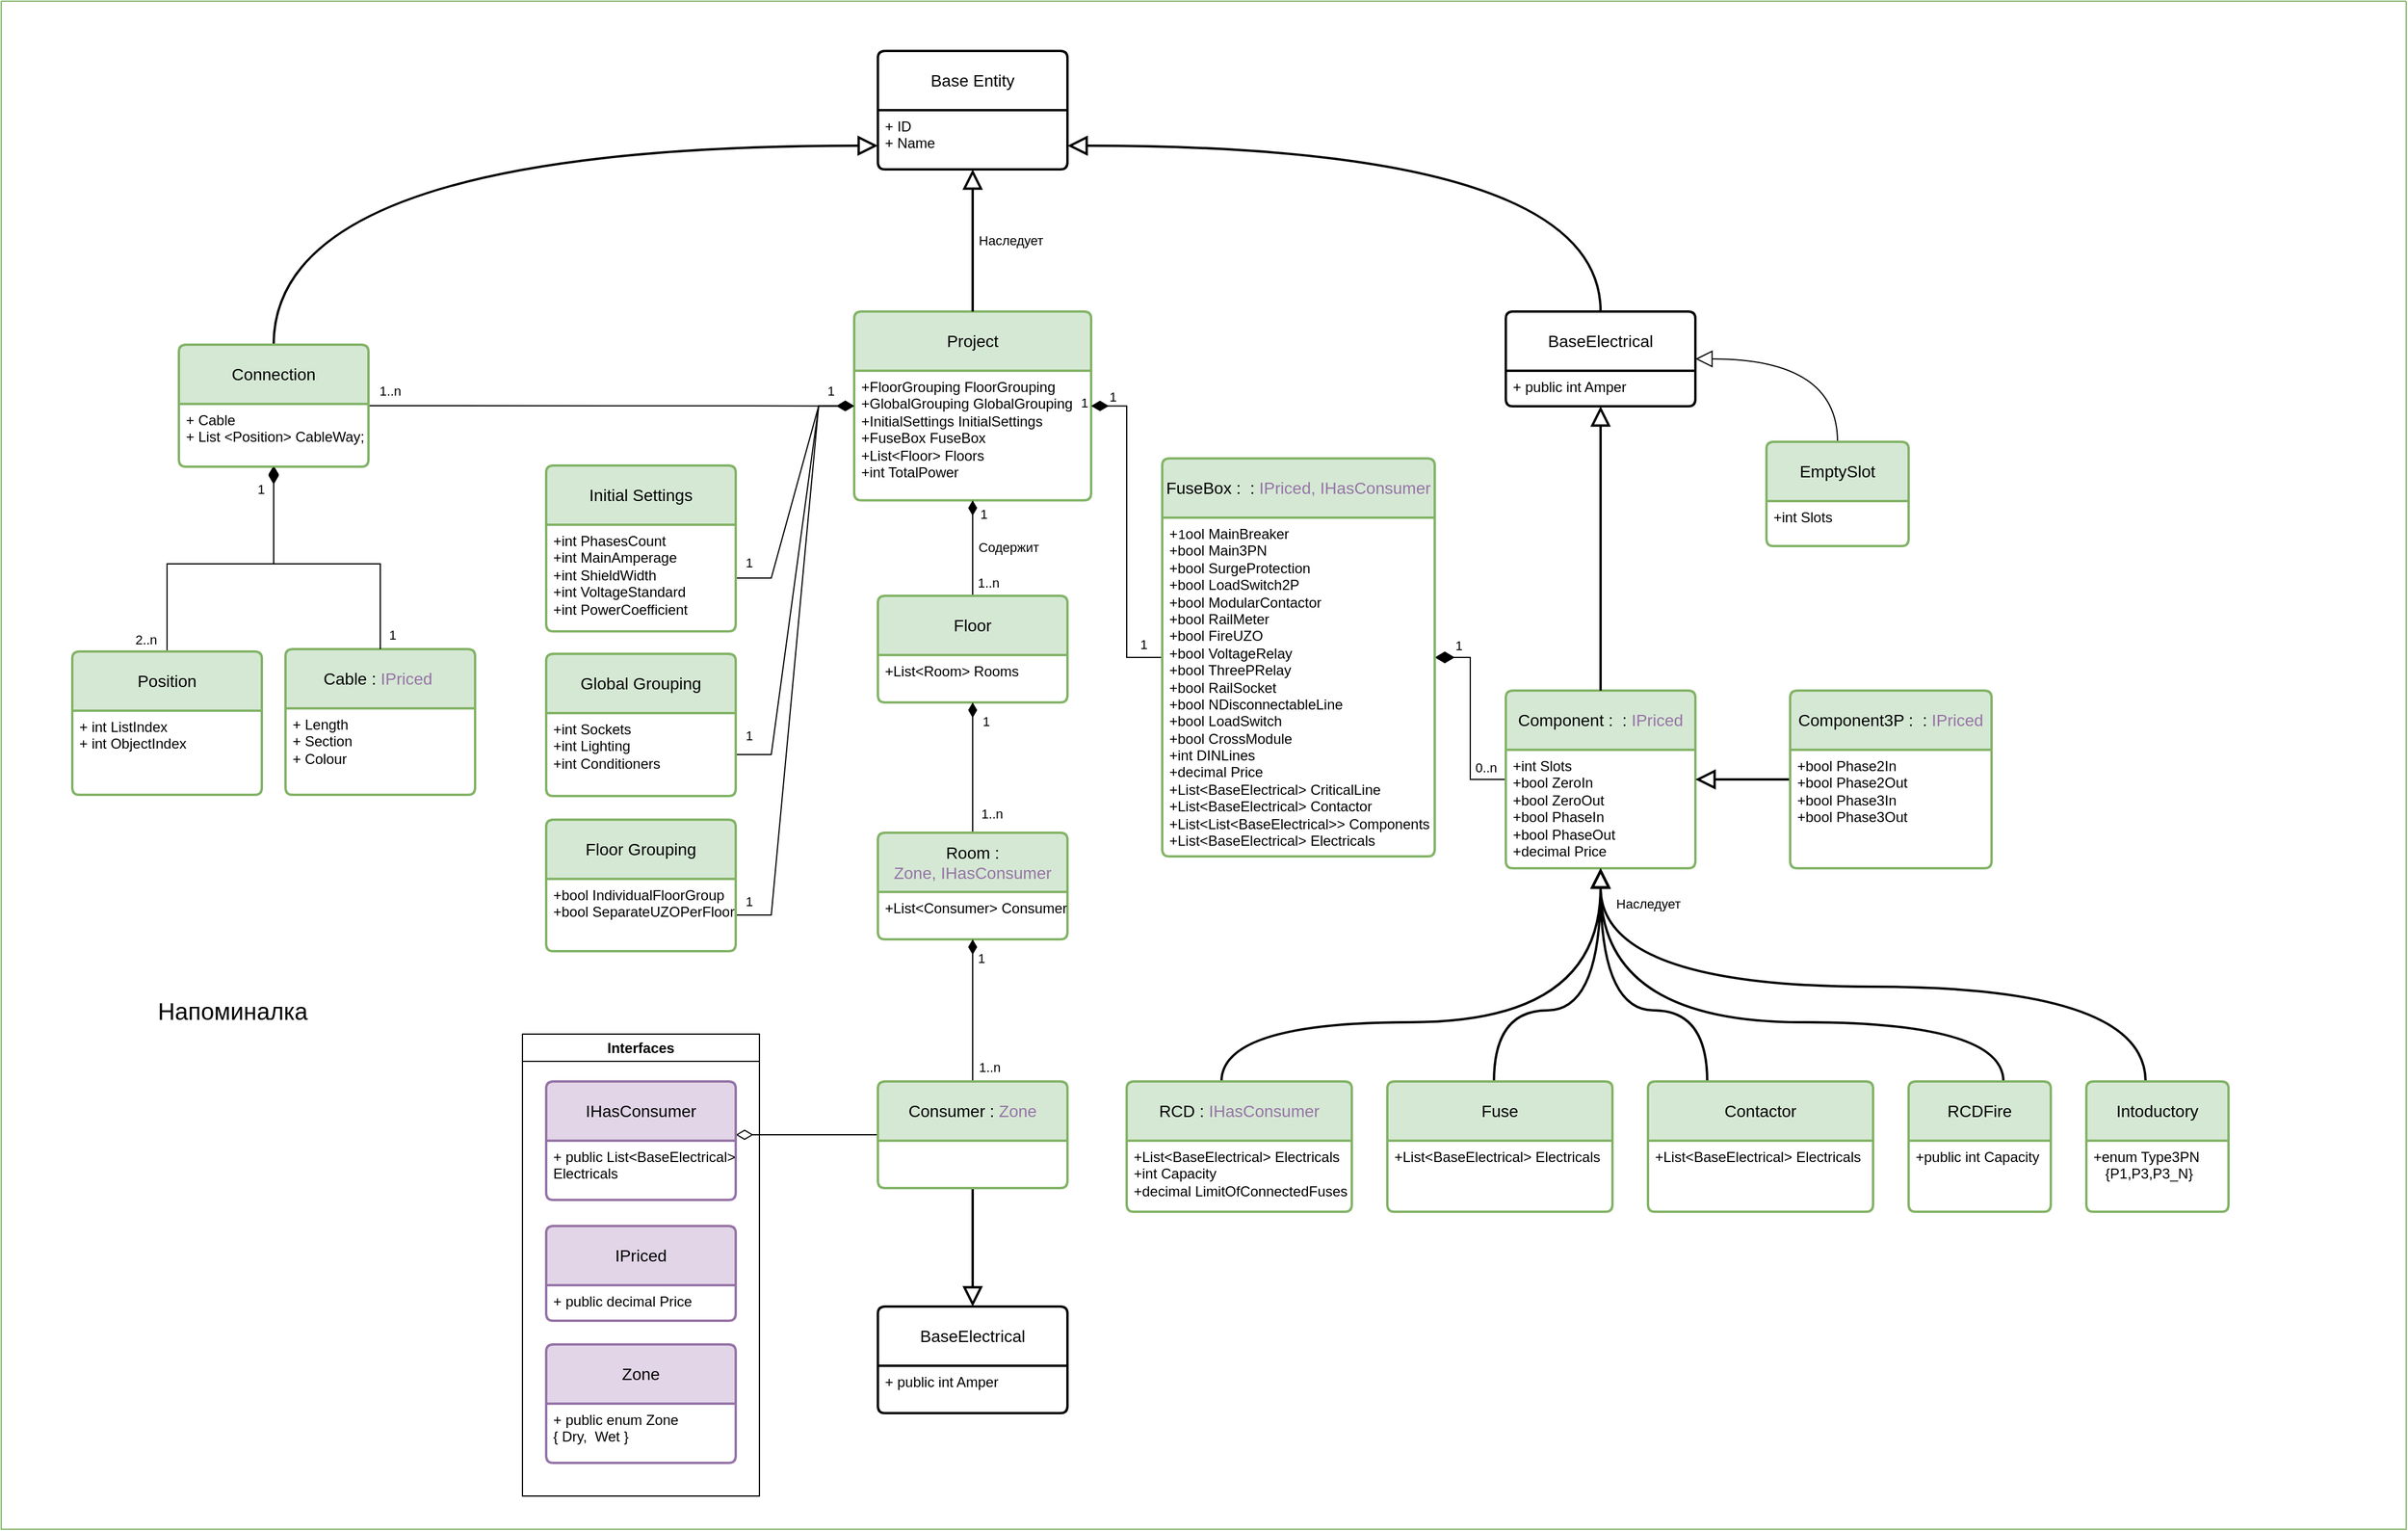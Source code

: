 <mxfile version="22.1.21" type="device">
  <diagram name="Page-1" id="FKHlyDpzjuHAsDGd_DU5">
    <mxGraphModel dx="1562" dy="909" grid="1" gridSize="10" guides="1" tooltips="1" connect="1" arrows="1" fold="1" page="1" pageScale="1" pageWidth="2339" pageHeight="3300" math="0" shadow="0">
      <root>
        <mxCell id="0" />
        <mxCell id="1" parent="0" />
        <mxCell id="Nv3fs4bzQhII8DKi3ebk-18" value="Project" style="swimlane;childLayout=stackLayout;horizontal=1;startSize=50;horizontalStack=0;rounded=1;fontSize=14;fontStyle=0;strokeWidth=2;resizeParent=0;resizeLast=1;shadow=0;dashed=0;align=center;arcSize=4;whiteSpace=wrap;html=1;fillColor=#d5e8d4;strokeColor=#82b366;" parent="1" vertex="1">
          <mxGeometry x="910" y="410" width="200" height="159.38" as="geometry" />
        </mxCell>
        <mxCell id="Nv3fs4bzQhII8DKi3ebk-19" value="+FloorGrouping FloorGrouping&lt;br&gt;+GlobalGrouping GlobalGrouping&lt;br&gt;+InitialSettings InitialSettings&lt;br&gt;+FuseBox FuseBox&lt;br&gt;+List&amp;lt;Floor&amp;gt; Floors&lt;br&gt;+int TotalPower" style="align=left;strokeColor=none;fillColor=none;spacingLeft=4;fontSize=12;verticalAlign=top;resizable=0;rotatable=0;part=1;html=1;" parent="Nv3fs4bzQhII8DKi3ebk-18" vertex="1">
          <mxGeometry y="50" width="200" height="109.38" as="geometry" />
        </mxCell>
        <mxCell id="OVRV0IOkjEJxTj61ujSo-11" style="edgeStyle=orthogonalEdgeStyle;rounded=0;orthogonalLoop=1;jettySize=auto;html=1;endArrow=diamondThin;endFill=1;endSize=10;" parent="1" source="Nv3fs4bzQhII8DKi3ebk-20" target="Nv3fs4bzQhII8DKi3ebk-18" edge="1">
          <mxGeometry relative="1" as="geometry" />
        </mxCell>
        <mxCell id="OVRV0IOkjEJxTj61ujSo-31" value="Содержит" style="edgeLabel;html=1;align=center;verticalAlign=middle;resizable=0;points=[];" parent="OVRV0IOkjEJxTj61ujSo-11" vertex="1" connectable="0">
          <mxGeometry x="0.033" y="-3" relative="1" as="geometry">
            <mxPoint x="27" as="offset" />
          </mxGeometry>
        </mxCell>
        <mxCell id="Nv3fs4bzQhII8DKi3ebk-20" value="Floor" style="swimlane;childLayout=stackLayout;horizontal=1;startSize=50;horizontalStack=0;rounded=1;fontSize=14;fontStyle=0;strokeWidth=2;resizeParent=0;resizeLast=1;shadow=0;dashed=0;align=center;arcSize=4;whiteSpace=wrap;html=1;fillColor=#d5e8d4;strokeColor=#82b366;" parent="1" vertex="1">
          <mxGeometry x="930" y="650" width="160" height="90" as="geometry" />
        </mxCell>
        <mxCell id="Nv3fs4bzQhII8DKi3ebk-21" value="+List&amp;lt;Room&amp;gt; Rooms" style="align=left;strokeColor=none;fillColor=none;spacingLeft=4;fontSize=12;verticalAlign=top;resizable=0;rotatable=0;part=1;html=1;" parent="Nv3fs4bzQhII8DKi3ebk-20" vertex="1">
          <mxGeometry y="50" width="160" height="40" as="geometry" />
        </mxCell>
        <mxCell id="OVRV0IOkjEJxTj61ujSo-10" style="edgeStyle=orthogonalEdgeStyle;rounded=0;orthogonalLoop=1;jettySize=auto;html=1;endArrow=diamondThin;endFill=1;endSize=10;" parent="1" source="Nv3fs4bzQhII8DKi3ebk-22" target="Nv3fs4bzQhII8DKi3ebk-20" edge="1">
          <mxGeometry relative="1" as="geometry" />
        </mxCell>
        <mxCell id="OVRV0IOkjEJxTj61ujSo-36" value="1" style="edgeLabel;html=1;align=center;verticalAlign=middle;resizable=0;points=[];" parent="OVRV0IOkjEJxTj61ujSo-10" vertex="1" connectable="0">
          <mxGeometry x="0.069" y="1" relative="1" as="geometry">
            <mxPoint x="-489" y="-108" as="offset" />
          </mxGeometry>
        </mxCell>
        <mxCell id="OVRV0IOkjEJxTj61ujSo-37" value="1..n" style="edgeLabel;html=1;align=center;verticalAlign=middle;resizable=0;points=[];" parent="OVRV0IOkjEJxTj61ujSo-10" vertex="1" connectable="0">
          <mxGeometry x="0.025" y="-1" relative="1" as="geometry">
            <mxPoint x="15" y="40" as="offset" />
          </mxGeometry>
        </mxCell>
        <mxCell id="Nv3fs4bzQhII8DKi3ebk-22" value="Room : &lt;font color=&quot;#9673a6&quot;&gt;Zone,&amp;nbsp;IHasConsumer&lt;/font&gt;" style="swimlane;childLayout=stackLayout;horizontal=1;startSize=50;horizontalStack=0;rounded=1;fontSize=14;fontStyle=0;strokeWidth=2;resizeParent=0;resizeLast=1;shadow=0;dashed=0;align=center;arcSize=4;whiteSpace=wrap;html=1;fillColor=#d5e8d4;strokeColor=#82b366;" parent="1" vertex="1">
          <mxGeometry x="930" y="850" width="160" height="90" as="geometry" />
        </mxCell>
        <mxCell id="Nv3fs4bzQhII8DKi3ebk-23" value="+List&amp;lt;Consumer&amp;gt; Consumer" style="align=left;strokeColor=none;fillColor=none;spacingLeft=4;fontSize=12;verticalAlign=top;resizable=0;rotatable=0;part=1;html=1;" parent="Nv3fs4bzQhII8DKi3ebk-22" vertex="1">
          <mxGeometry y="50" width="160" height="40" as="geometry" />
        </mxCell>
        <mxCell id="OVRV0IOkjEJxTj61ujSo-12" style="edgeStyle=orthogonalEdgeStyle;rounded=0;orthogonalLoop=1;jettySize=auto;html=1;endArrow=diamondThin;endFill=1;endSize=10;" parent="1" source="Nv3fs4bzQhII8DKi3ebk-24" target="Nv3fs4bzQhII8DKi3ebk-22" edge="1">
          <mxGeometry relative="1" as="geometry" />
        </mxCell>
        <mxCell id="OVRV0IOkjEJxTj61ujSo-80" style="edgeStyle=orthogonalEdgeStyle;rounded=0;orthogonalLoop=1;jettySize=auto;html=1;curved=1;endArrow=diamondThin;endFill=0;endSize=12;" parent="1" source="Nv3fs4bzQhII8DKi3ebk-24" target="OVRV0IOkjEJxTj61ujSo-58" edge="1">
          <mxGeometry relative="1" as="geometry">
            <Array as="points">
              <mxPoint x="950" y="1110" />
              <mxPoint x="950" y="1110" />
            </Array>
          </mxGeometry>
        </mxCell>
        <mxCell id="OVRV0IOkjEJxTj61ujSo-84" style="edgeStyle=orthogonalEdgeStyle;rounded=0;orthogonalLoop=1;jettySize=auto;html=1;endArrow=block;endFill=0;strokeWidth=2;endSize=12;" parent="1" source="Nv3fs4bzQhII8DKi3ebk-24" target="OVRV0IOkjEJxTj61ujSo-77" edge="1">
          <mxGeometry relative="1" as="geometry" />
        </mxCell>
        <mxCell id="Nv3fs4bzQhII8DKi3ebk-24" value="Consumer : &lt;font color=&quot;#9673a6&quot;&gt;Zone&lt;/font&gt;" style="swimlane;childLayout=stackLayout;horizontal=1;startSize=50;horizontalStack=0;rounded=1;fontSize=14;fontStyle=0;strokeWidth=2;resizeParent=0;resizeLast=1;shadow=0;dashed=0;align=center;arcSize=4;whiteSpace=wrap;html=1;fillColor=#d5e8d4;strokeColor=#82b366;" parent="1" vertex="1">
          <mxGeometry x="930" y="1060" width="160" height="90" as="geometry" />
        </mxCell>
        <mxCell id="Nv3fs4bzQhII8DKi3ebk-37" style="edgeStyle=entityRelationEdgeStyle;rounded=0;orthogonalLoop=1;jettySize=auto;html=1;endArrow=diamondThin;endFill=1;endSize=12;" parent="1" source="Nv3fs4bzQhII8DKi3ebk-27" target="Nv3fs4bzQhII8DKi3ebk-18" edge="1">
          <mxGeometry relative="1" as="geometry" />
        </mxCell>
        <mxCell id="Nv3fs4bzQhII8DKi3ebk-38" style="edgeStyle=entityRelationEdgeStyle;rounded=0;orthogonalLoop=1;jettySize=auto;html=1;endArrow=diamondThin;endFill=1;endSize=12;" parent="1" source="Nv3fs4bzQhII8DKi3ebk-29" target="Nv3fs4bzQhII8DKi3ebk-18" edge="1">
          <mxGeometry relative="1" as="geometry" />
        </mxCell>
        <mxCell id="Nv3fs4bzQhII8DKi3ebk-39" style="edgeStyle=entityRelationEdgeStyle;rounded=0;orthogonalLoop=1;jettySize=auto;html=1;endArrow=diamondThin;endFill=1;endSize=12;" parent="1" source="Nv3fs4bzQhII8DKi3ebk-31" target="Nv3fs4bzQhII8DKi3ebk-18" edge="1">
          <mxGeometry relative="1" as="geometry" />
        </mxCell>
        <mxCell id="OVRV0IOkjEJxTj61ujSo-15" style="edgeStyle=orthogonalEdgeStyle;rounded=0;orthogonalLoop=1;jettySize=auto;html=1;curved=1;strokeWidth=2;endArrow=block;endFill=0;endSize=12;" parent="1" source="OVRV0IOkjEJxTj61ujSo-13" target="Nv3fs4bzQhII8DKi3ebk-43" edge="1">
          <mxGeometry relative="1" as="geometry">
            <Array as="points">
              <mxPoint x="420" y="270" />
            </Array>
          </mxGeometry>
        </mxCell>
        <mxCell id="Nv3fs4bzQhII8DKi3ebk-43" value="Base Entity" style="swimlane;childLayout=stackLayout;horizontal=1;startSize=50;horizontalStack=0;rounded=1;fontSize=14;fontStyle=0;strokeWidth=2;resizeParent=0;resizeLast=1;shadow=0;dashed=0;align=center;arcSize=4;whiteSpace=wrap;html=1;" parent="1" vertex="1">
          <mxGeometry x="930" y="190" width="160" height="100" as="geometry" />
        </mxCell>
        <mxCell id="Nv3fs4bzQhII8DKi3ebk-44" value="+ ID&lt;br&gt;+ Name" style="align=left;strokeColor=none;fillColor=none;spacingLeft=4;fontSize=12;verticalAlign=top;resizable=0;rotatable=0;part=1;html=1;" parent="Nv3fs4bzQhII8DKi3ebk-43" vertex="1">
          <mxGeometry y="50" width="160" height="50" as="geometry" />
        </mxCell>
        <mxCell id="Nv3fs4bzQhII8DKi3ebk-48" value="BaseElectrical" style="swimlane;childLayout=stackLayout;horizontal=1;startSize=50;horizontalStack=0;rounded=1;fontSize=14;fontStyle=0;strokeWidth=2;resizeParent=0;resizeLast=1;shadow=0;dashed=0;align=center;arcSize=4;whiteSpace=wrap;html=1;" parent="1" vertex="1">
          <mxGeometry x="1460" y="410" width="160" height="80" as="geometry" />
        </mxCell>
        <mxCell id="Nv3fs4bzQhII8DKi3ebk-49" value="+&amp;nbsp;public int Amper" style="align=left;strokeColor=none;fillColor=none;spacingLeft=4;fontSize=12;verticalAlign=top;resizable=0;rotatable=0;part=1;html=1;" parent="Nv3fs4bzQhII8DKi3ebk-48" vertex="1">
          <mxGeometry y="50" width="160" height="30" as="geometry" />
        </mxCell>
        <mxCell id="OVRV0IOkjEJxTj61ujSo-75" style="edgeStyle=orthogonalEdgeStyle;rounded=0;orthogonalLoop=1;jettySize=auto;html=1;curved=1;endArrow=block;endFill=0;endSize=12;strokeWidth=2;" parent="1" source="Nv3fs4bzQhII8DKi3ebk-52" target="Nv3fs4bzQhII8DKi3ebk-54" edge="1">
          <mxGeometry relative="1" as="geometry">
            <Array as="points">
              <mxPoint x="1450" y="1000" />
              <mxPoint x="1540" y="1000" />
            </Array>
          </mxGeometry>
        </mxCell>
        <mxCell id="OVRV0IOkjEJxTj61ujSo-19" style="edgeStyle=entityRelationEdgeStyle;rounded=0;orthogonalLoop=1;jettySize=auto;html=1;endArrow=diamondThin;endFill=1;endSize=14;startArrow=none;startFill=0;" parent="1" source="Nv3fs4bzQhII8DKi3ebk-54" target="Nv3fs4bzQhII8DKi3ebk-71" edge="1">
          <mxGeometry relative="1" as="geometry" />
        </mxCell>
        <mxCell id="OVRV0IOkjEJxTj61ujSo-29" value="0..n" style="edgeLabel;html=1;align=center;verticalAlign=middle;resizable=0;points=[];" parent="OVRV0IOkjEJxTj61ujSo-19" vertex="1" connectable="0">
          <mxGeometry x="-0.721" y="-3" relative="1" as="geometry">
            <mxPoint x="5" y="-7" as="offset" />
          </mxGeometry>
        </mxCell>
        <mxCell id="OVRV0IOkjEJxTj61ujSo-30" value="1" style="edgeLabel;html=1;align=center;verticalAlign=middle;resizable=0;points=[];" parent="OVRV0IOkjEJxTj61ujSo-19" vertex="1" connectable="0">
          <mxGeometry x="0.752" y="-2" relative="1" as="geometry">
            <mxPoint y="-8" as="offset" />
          </mxGeometry>
        </mxCell>
        <mxCell id="Nv3fs4bzQhII8DKi3ebk-54" value="Component :&amp;nbsp;&amp;nbsp;:&amp;nbsp;&lt;font style=&quot;border-color: var(--border-color);&quot; color=&quot;#9673a6&quot;&gt;IPriced&lt;/font&gt;" style="swimlane;childLayout=stackLayout;horizontal=1;startSize=50;horizontalStack=0;rounded=1;fontSize=14;fontStyle=0;strokeWidth=2;resizeParent=0;resizeLast=1;shadow=0;dashed=0;align=center;arcSize=4;whiteSpace=wrap;html=1;fillColor=#d5e8d4;strokeColor=#82b366;" parent="1" vertex="1">
          <mxGeometry x="1460" y="730" width="160" height="150" as="geometry" />
        </mxCell>
        <mxCell id="Nv3fs4bzQhII8DKi3ebk-55" value="+int Slots&lt;br&gt;+bool ZeroIn&lt;br&gt;+bool ZeroOut&lt;br&gt;+bool PhaseIn&lt;br style=&quot;border-color: var(--border-color);&quot;&gt;+bool PhaseOut&lt;br&gt;+decimal Price" style="align=left;strokeColor=none;fillColor=none;spacingLeft=4;fontSize=12;verticalAlign=top;resizable=0;rotatable=0;part=1;html=1;" parent="Nv3fs4bzQhII8DKi3ebk-54" vertex="1">
          <mxGeometry y="50" width="160" height="100" as="geometry" />
        </mxCell>
        <mxCell id="Nv3fs4bzQhII8DKi3ebk-56" style="edgeStyle=orthogonalEdgeStyle;rounded=0;orthogonalLoop=1;jettySize=auto;html=1;strokeWidth=2;exitX=0.5;exitY=0;exitDx=0;exitDy=0;endArrow=block;endFill=0;endSize=12;" parent="1" source="Nv3fs4bzQhII8DKi3ebk-54" target="Nv3fs4bzQhII8DKi3ebk-49" edge="1">
          <mxGeometry relative="1" as="geometry" />
        </mxCell>
        <mxCell id="Nv3fs4bzQhII8DKi3ebk-60" style="edgeStyle=orthogonalEdgeStyle;rounded=0;orthogonalLoop=1;jettySize=auto;html=1;curved=1;strokeWidth=2;endArrow=block;endFill=0;endSize=12;" parent="1" source="Nv3fs4bzQhII8DKi3ebk-58" target="Nv3fs4bzQhII8DKi3ebk-55" edge="1">
          <mxGeometry relative="1" as="geometry">
            <Array as="points">
              <mxPoint x="1630" y="1000" />
              <mxPoint x="1540" y="1000" />
            </Array>
          </mxGeometry>
        </mxCell>
        <mxCell id="OVRV0IOkjEJxTj61ujSo-88" style="edgeStyle=orthogonalEdgeStyle;rounded=0;orthogonalLoop=1;jettySize=auto;html=1;curved=1;endArrow=block;endFill=0;strokeWidth=2;endSize=12;" parent="1" source="Nv3fs4bzQhII8DKi3ebk-61" target="Nv3fs4bzQhII8DKi3ebk-54" edge="1">
          <mxGeometry relative="1" as="geometry">
            <Array as="points">
              <mxPoint x="2000" y="980" />
              <mxPoint x="1540" y="980" />
            </Array>
          </mxGeometry>
        </mxCell>
        <mxCell id="Nv3fs4bzQhII8DKi3ebk-66" style="edgeStyle=orthogonalEdgeStyle;rounded=0;orthogonalLoop=1;jettySize=auto;html=1;curved=1;strokeWidth=2;endArrow=block;endFill=0;endSize=12;" parent="1" source="Nv3fs4bzQhII8DKi3ebk-64" target="Nv3fs4bzQhII8DKi3ebk-55" edge="1">
          <mxGeometry relative="1" as="geometry">
            <Array as="points">
              <mxPoint x="1880" y="1010" />
              <mxPoint x="1540" y="1010" />
            </Array>
          </mxGeometry>
        </mxCell>
        <mxCell id="Nv3fs4bzQhII8DKi3ebk-69" style="edgeStyle=orthogonalEdgeStyle;rounded=0;orthogonalLoop=1;jettySize=auto;html=1;curved=1;strokeWidth=2;endArrow=block;endFill=0;endSize=12;" parent="1" source="Nv3fs4bzQhII8DKi3ebk-67" target="Nv3fs4bzQhII8DKi3ebk-55" edge="1">
          <mxGeometry relative="1" as="geometry">
            <Array as="points">
              <mxPoint x="1220" y="1010" />
              <mxPoint x="1540" y="1010" />
            </Array>
          </mxGeometry>
        </mxCell>
        <mxCell id="Nv3fs4bzQhII8DKi3ebk-70" style="edgeStyle=orthogonalEdgeStyle;rounded=0;orthogonalLoop=1;jettySize=auto;html=1;curved=1;strokeWidth=2;endArrow=block;endFill=0;endSize=12;" parent="1" source="Nv3fs4bzQhII8DKi3ebk-48" target="Nv3fs4bzQhII8DKi3ebk-44" edge="1">
          <mxGeometry relative="1" as="geometry">
            <Array as="points">
              <mxPoint x="1540" y="270" />
            </Array>
          </mxGeometry>
        </mxCell>
        <mxCell id="OVRV0IOkjEJxTj61ujSo-1" style="edgeStyle=entityRelationEdgeStyle;rounded=0;orthogonalLoop=1;jettySize=auto;html=1;endArrow=diamondThin;endFill=1;strokeWidth=1;endSize=12;" parent="1" source="Nv3fs4bzQhII8DKi3ebk-71" target="Nv3fs4bzQhII8DKi3ebk-18" edge="1">
          <mxGeometry relative="1" as="geometry" />
        </mxCell>
        <mxCell id="Nv3fs4bzQhII8DKi3ebk-71" value="FuseBox :&amp;nbsp;&amp;nbsp;:&amp;nbsp;&lt;font style=&quot;border-color: var(--border-color);&quot; color=&quot;#9673a6&quot;&gt;IPriced,&amp;nbsp;&lt;/font&gt;&lt;font color=&quot;#9673a6&quot;&gt;IHasConsumer&lt;/font&gt;" style="swimlane;childLayout=stackLayout;horizontal=1;startSize=50;horizontalStack=0;rounded=1;fontSize=14;fontStyle=0;strokeWidth=2;resizeParent=0;resizeLast=1;shadow=0;dashed=0;align=center;arcSize=4;whiteSpace=wrap;html=1;fillColor=#d5e8d4;strokeColor=#82b366;" parent="1" vertex="1">
          <mxGeometry x="1170" y="534" width="230" height="336" as="geometry" />
        </mxCell>
        <mxCell id="Nv3fs4bzQhII8DKi3ebk-72" value="&lt;div&gt;+bool MainBreaker&lt;/div&gt;&lt;div&gt;+bool Main3PN&lt;/div&gt;&lt;div&gt;+bool SurgeProtection&lt;/div&gt;&lt;div&gt;+bool LoadSwitch2P&amp;nbsp;&lt;/div&gt;&lt;div&gt;+bool ModularContactor&lt;/div&gt;&lt;div&gt;&lt;span style=&quot;background-color: initial;&quot;&gt;+bool RailMeter&lt;/span&gt;&lt;/div&gt;&lt;div&gt;+bool FireUZO&amp;nbsp;&lt;/div&gt;&lt;div&gt;&lt;span style=&quot;background-color: initial;&quot;&gt;+bool VoltageRelay&amp;nbsp;&lt;/span&gt;&lt;/div&gt;&lt;div&gt;&lt;span style=&quot;background-color: initial;&quot;&gt;+bool ThreePRelay&lt;/span&gt;&lt;/div&gt;&lt;div&gt;+bool RailSocket&lt;/div&gt;&lt;div&gt;+bool NDisconnectableLine&amp;nbsp;&lt;/div&gt;&lt;div&gt;+bool LoadSwitch&amp;nbsp;&lt;/div&gt;&lt;div&gt;+bool CrossModule&amp;nbsp;&lt;/div&gt;&lt;div&gt;+int DINLines&lt;/div&gt;&lt;div&gt;+decimal Price&lt;/div&gt;&lt;div&gt;+List&amp;lt;BaseElectrical&amp;gt; CriticalLine&amp;nbsp;&lt;/div&gt;&lt;div&gt;+List&amp;lt;BaseElectrical&amp;gt; Contactor&lt;/div&gt;&lt;div&gt;+List&amp;lt;List&amp;lt;BaseElectrical&amp;gt;&amp;gt; Components&lt;br&gt;&lt;/div&gt;&lt;div&gt;+List&amp;lt;BaseElectrical&amp;gt; Electricals&lt;/div&gt;" style="align=left;strokeColor=none;fillColor=none;spacingLeft=4;fontSize=12;verticalAlign=top;resizable=0;rotatable=0;part=1;html=1;" parent="Nv3fs4bzQhII8DKi3ebk-71" vertex="1">
          <mxGeometry y="50" width="230" height="286" as="geometry" />
        </mxCell>
        <mxCell id="OVRV0IOkjEJxTj61ujSo-23" style="edgeStyle=entityRelationEdgeStyle;rounded=0;orthogonalLoop=1;jettySize=auto;html=1;endArrow=diamondThin;endFill=1;endSize=12;" parent="1" source="OVRV0IOkjEJxTj61ujSo-13" target="Nv3fs4bzQhII8DKi3ebk-18" edge="1">
          <mxGeometry relative="1" as="geometry" />
        </mxCell>
        <mxCell id="OVRV0IOkjEJxTj61ujSo-24" style="edgeStyle=orthogonalEdgeStyle;rounded=0;orthogonalLoop=1;jettySize=auto;html=1;strokeWidth=2;endArrow=block;endFill=0;endSize=12;" parent="1" source="Nv3fs4bzQhII8DKi3ebk-18" target="Nv3fs4bzQhII8DKi3ebk-44" edge="1">
          <mxGeometry relative="1" as="geometry" />
        </mxCell>
        <mxCell id="OVRV0IOkjEJxTj61ujSo-35" value="Наследует" style="edgeLabel;html=1;align=center;verticalAlign=middle;resizable=0;points=[];" parent="OVRV0IOkjEJxTj61ujSo-24" vertex="1" connectable="0">
          <mxGeometry x="0.003" y="3" relative="1" as="geometry">
            <mxPoint x="35" as="offset" />
          </mxGeometry>
        </mxCell>
        <mxCell id="OVRV0IOkjEJxTj61ujSo-39" value="1..n" style="edgeLabel;html=1;align=center;verticalAlign=middle;resizable=0;points=[];" parent="1" vertex="1" connectable="0">
          <mxGeometry x="1042" y="851.13" as="geometry">
            <mxPoint x="-18" y="197" as="offset" />
          </mxGeometry>
        </mxCell>
        <mxCell id="OVRV0IOkjEJxTj61ujSo-42" value="1" style="edgeLabel;html=1;align=center;verticalAlign=middle;resizable=0;points=[];" parent="1" vertex="1" connectable="0">
          <mxGeometry x="1388.193" y="700" as="geometry">
            <mxPoint x="-284" y="-213" as="offset" />
          </mxGeometry>
        </mxCell>
        <mxCell id="OVRV0IOkjEJxTj61ujSo-43" value="1" style="edgeLabel;html=1;align=center;verticalAlign=middle;resizable=0;points=[];" parent="1" vertex="1" connectable="0">
          <mxGeometry x="1470.003" y="810.92" as="geometry">
            <mxPoint x="-284" y="-213" as="offset" />
          </mxGeometry>
        </mxCell>
        <mxCell id="OVRV0IOkjEJxTj61ujSo-45" value="1" style="edgeLabel;html=1;align=center;verticalAlign=middle;resizable=0;points=[];" parent="1" vertex="1" connectable="0">
          <mxGeometry x="1028" y="795.842" as="geometry">
            <mxPoint x="-9" y="-215" as="offset" />
          </mxGeometry>
        </mxCell>
        <mxCell id="OVRV0IOkjEJxTj61ujSo-46" value="1..n" style="edgeLabel;html=1;align=center;verticalAlign=middle;resizable=0;points=[];" parent="1" vertex="1" connectable="0">
          <mxGeometry x="1045" y="845.947" as="geometry">
            <mxPoint x="-22" y="-207" as="offset" />
          </mxGeometry>
        </mxCell>
        <mxCell id="OVRV0IOkjEJxTj61ujSo-49" value="1" style="edgeLabel;html=1;align=center;verticalAlign=middle;resizable=0;points=[];" parent="1" vertex="1" connectable="0">
          <mxGeometry x="1039" y="780.923" as="geometry">
            <mxPoint x="-18" y="-25" as="offset" />
          </mxGeometry>
        </mxCell>
        <mxCell id="OVRV0IOkjEJxTj61ujSo-55" value="1" style="edgeLabel;html=1;align=center;verticalAlign=middle;resizable=0;points=[];" parent="1" vertex="1" connectable="0">
          <mxGeometry x="1370" y="824.003" as="geometry">
            <mxPoint x="-549" y="-202" as="offset" />
          </mxGeometry>
        </mxCell>
        <mxCell id="OVRV0IOkjEJxTj61ujSo-56" value="1" style="edgeLabel;html=1;align=center;verticalAlign=middle;resizable=0;points=[];" parent="1" vertex="1" connectable="0">
          <mxGeometry x="1370" y="970.003" as="geometry">
            <mxPoint x="-549" y="-202" as="offset" />
          </mxGeometry>
        </mxCell>
        <mxCell id="OVRV0IOkjEJxTj61ujSo-77" value="BaseElectrical" style="swimlane;childLayout=stackLayout;horizontal=1;startSize=50;horizontalStack=0;rounded=1;fontSize=14;fontStyle=0;strokeWidth=2;resizeParent=0;resizeLast=1;shadow=0;dashed=0;align=center;arcSize=4;whiteSpace=wrap;html=1;" parent="1" vertex="1">
          <mxGeometry x="930" y="1250" width="160" height="90" as="geometry" />
        </mxCell>
        <mxCell id="OVRV0IOkjEJxTj61ujSo-78" value="+&amp;nbsp;public int Amper" style="align=left;strokeColor=none;fillColor=none;spacingLeft=4;fontSize=12;verticalAlign=top;resizable=0;rotatable=0;part=1;html=1;" parent="OVRV0IOkjEJxTj61ujSo-77" vertex="1">
          <mxGeometry y="50" width="160" height="40" as="geometry" />
        </mxCell>
        <mxCell id="OVRV0IOkjEJxTj61ujSo-89" value="" style="swimlane;startSize=0;fillColor=#d5e8d4;strokeColor=#82b366;movable=0;resizable=0;rotatable=0;deletable=0;editable=0;locked=1;connectable=0;container=0;" parent="1" vertex="1">
          <mxGeometry x="190" y="148" width="2030" height="1290" as="geometry">
            <mxRectangle x="190" y="148" width="50" height="40" as="alternateBounds" />
          </mxGeometry>
        </mxCell>
        <mxCell id="2Riz5SYYc4vcIZoxZhYV-14" value="1" style="edgeLabel;html=1;align=center;verticalAlign=middle;resizable=0;points=[];" parent="1" vertex="1" connectable="0">
          <mxGeometry x="1437.476" y="700" as="geometry">
            <mxPoint x="-310" y="-218" as="offset" />
          </mxGeometry>
        </mxCell>
        <mxCell id="2Riz5SYYc4vcIZoxZhYV-25" style="edgeStyle=orthogonalEdgeStyle;rounded=0;orthogonalLoop=1;jettySize=auto;html=1;curved=1;endArrow=block;endFill=0;strokeWidth=1;endSize=12;" parent="1" source="2Riz5SYYc4vcIZoxZhYV-21" target="Nv3fs4bzQhII8DKi3ebk-48" edge="1">
          <mxGeometry relative="1" as="geometry">
            <Array as="points">
              <mxPoint x="1740" y="450" />
            </Array>
          </mxGeometry>
        </mxCell>
        <mxCell id="2Riz5SYYc4vcIZoxZhYV-11" style="edgeStyle=orthogonalEdgeStyle;rounded=0;orthogonalLoop=1;jettySize=auto;html=1;endArrow=diamondThin;endFill=1;endSize=12;" parent="1" edge="1">
          <mxGeometry relative="1" as="geometry">
            <mxPoint x="330" y="696" as="sourcePoint" />
            <mxPoint x="420" y="540.0" as="targetPoint" />
            <Array as="points">
              <mxPoint x="330" y="623" />
              <mxPoint x="420" y="623" />
            </Array>
          </mxGeometry>
        </mxCell>
        <mxCell id="2Riz5SYYc4vcIZoxZhYV-9" value="Position" style="swimlane;childLayout=stackLayout;horizontal=1;startSize=50;horizontalStack=0;rounded=1;fontSize=14;fontStyle=0;strokeWidth=2;resizeParent=0;resizeLast=1;shadow=0;dashed=0;align=center;arcSize=4;whiteSpace=wrap;html=1;fillColor=#d5e8d4;strokeColor=#82b366;movable=1;resizable=1;rotatable=1;deletable=1;editable=1;locked=0;connectable=1;" parent="1" vertex="1">
          <mxGeometry x="250" y="697" width="160" height="121" as="geometry" />
        </mxCell>
        <mxCell id="2Riz5SYYc4vcIZoxZhYV-10" value="+ int ListIndex&lt;br&gt;+&amp;nbsp;int ObjectIndex" style="align=left;strokeColor=none;fillColor=none;spacingLeft=4;fontSize=12;verticalAlign=top;resizable=0;rotatable=0;part=1;html=1;" parent="2Riz5SYYc4vcIZoxZhYV-9" vertex="1">
          <mxGeometry y="50" width="160" height="71" as="geometry" />
        </mxCell>
        <mxCell id="OVRV0IOkjEJxTj61ujSo-13" value="Connection" style="swimlane;childLayout=stackLayout;horizontal=1;startSize=50;horizontalStack=0;rounded=1;fontSize=14;fontStyle=0;strokeWidth=2;resizeParent=0;resizeLast=1;shadow=0;dashed=0;align=center;arcSize=4;whiteSpace=wrap;html=1;fillColor=#d5e8d4;strokeColor=#82b366;" parent="1" vertex="1">
          <mxGeometry x="340" y="438" width="160" height="103" as="geometry" />
        </mxCell>
        <mxCell id="OVRV0IOkjEJxTj61ujSo-14" value="+ Cable&lt;br&gt;+ List &amp;lt;Position&amp;gt; CableWay;&amp;nbsp;" style="align=left;strokeColor=none;fillColor=none;spacingLeft=4;fontSize=12;verticalAlign=top;resizable=0;rotatable=0;part=1;html=1;" parent="OVRV0IOkjEJxTj61ujSo-13" vertex="1">
          <mxGeometry y="50" width="160" height="53" as="geometry" />
        </mxCell>
        <mxCell id="OVRV0IOkjEJxTj61ujSo-48" value="1" style="edgeLabel;html=1;align=center;verticalAlign=middle;resizable=0;points=[];" parent="1" vertex="1" connectable="0">
          <mxGeometry x="958" y="761.503" as="geometry">
            <mxPoint x="-549" y="-202" as="offset" />
          </mxGeometry>
        </mxCell>
        <mxCell id="2Riz5SYYc4vcIZoxZhYV-13" value="2..n" style="edgeLabel;html=1;align=center;verticalAlign=middle;resizable=0;points=[];" parent="1" vertex="1" connectable="0">
          <mxGeometry x="330" y="489.5" as="geometry">
            <mxPoint x="-18" y="197" as="offset" />
          </mxGeometry>
        </mxCell>
        <mxCell id="OVRV0IOkjEJxTj61ujSo-3" value="Cable : &lt;font color=&quot;#9673a6&quot;&gt;IPriced&lt;/font&gt;&amp;nbsp;" style="swimlane;childLayout=stackLayout;horizontal=1;startSize=50;horizontalStack=0;rounded=1;fontSize=14;fontStyle=0;strokeWidth=2;resizeParent=0;resizeLast=1;shadow=0;dashed=0;align=center;arcSize=4;whiteSpace=wrap;html=1;fillColor=#d5e8d4;strokeColor=#82b366;movable=1;resizable=1;rotatable=1;deletable=1;editable=1;locked=0;connectable=1;" parent="1" vertex="1">
          <mxGeometry x="430" y="695" width="160" height="123" as="geometry" />
        </mxCell>
        <mxCell id="OVRV0IOkjEJxTj61ujSo-4" value="+ Length&lt;br&gt;+ Section&lt;br&gt;+ Colour&amp;nbsp;" style="align=left;strokeColor=none;fillColor=none;spacingLeft=4;fontSize=12;verticalAlign=top;resizable=0;rotatable=0;part=1;html=1;" parent="OVRV0IOkjEJxTj61ujSo-3" vertex="1">
          <mxGeometry y="50" width="160" height="73" as="geometry" />
        </mxCell>
        <mxCell id="OVRV0IOkjEJxTj61ujSo-26" style="edgeStyle=orthogonalEdgeStyle;rounded=0;orthogonalLoop=1;jettySize=auto;html=1;endArrow=diamondThin;endFill=1;jumpSize=6;endSize=12;" parent="1" source="OVRV0IOkjEJxTj61ujSo-3" target="OVRV0IOkjEJxTj61ujSo-13" edge="1">
          <mxGeometry relative="1" as="geometry" />
        </mxCell>
        <mxCell id="2Riz5SYYc4vcIZoxZhYV-15" value="1" style="edgeLabel;html=1;align=center;verticalAlign=middle;resizable=0;points=[];" parent="1" vertex="1" connectable="0">
          <mxGeometry x="1463.996" y="909" as="geometry">
            <mxPoint x="-310" y="-218" as="offset" />
          </mxGeometry>
        </mxCell>
        <mxCell id="OVRV0IOkjEJxTj61ujSo-54" value="1..n" style="edgeLabel;html=1;align=center;verticalAlign=middle;resizable=0;points=[];" parent="1" vertex="1" connectable="0">
          <mxGeometry x="540" y="683.997" as="geometry">
            <mxPoint x="-22" y="-207" as="offset" />
          </mxGeometry>
        </mxCell>
        <mxCell id="2Riz5SYYc4vcIZoxZhYV-16" value="1" style="edgeLabel;html=1;align=center;verticalAlign=middle;resizable=0;points=[];" parent="1" vertex="1" connectable="0">
          <mxGeometry x="1199.996" y="695" as="geometry">
            <mxPoint x="-310" y="-218" as="offset" />
          </mxGeometry>
        </mxCell>
        <mxCell id="2Riz5SYYc4vcIZoxZhYV-21" value="EmptySlot" style="swimlane;childLayout=stackLayout;horizontal=1;startSize=50;horizontalStack=0;rounded=1;fontSize=14;fontStyle=0;strokeWidth=2;resizeParent=0;resizeLast=1;shadow=0;dashed=0;align=center;arcSize=4;whiteSpace=wrap;html=1;fillColor=#d5e8d4;strokeColor=#82b366;" parent="1" vertex="1">
          <mxGeometry x="1680" y="520" width="120" height="88" as="geometry" />
        </mxCell>
        <mxCell id="2Riz5SYYc4vcIZoxZhYV-22" value="+int Slots" style="align=left;strokeColor=none;fillColor=none;spacingLeft=4;fontSize=12;verticalAlign=top;resizable=0;rotatable=0;part=1;html=1;" parent="2Riz5SYYc4vcIZoxZhYV-21" vertex="1">
          <mxGeometry y="50" width="120" height="38" as="geometry" />
        </mxCell>
        <mxCell id="9zhftbL-MlnLd8M_D3Ps-1" value="" style="group" vertex="1" connectable="0" parent="1">
          <mxGeometry x="630" y="1020" width="200" height="390" as="geometry" />
        </mxCell>
        <mxCell id="OVRV0IOkjEJxTj61ujSo-58" value="IHasConsumer" style="swimlane;childLayout=stackLayout;horizontal=1;startSize=50;horizontalStack=0;rounded=1;fontSize=14;fontStyle=0;strokeWidth=2;resizeParent=0;resizeLast=1;shadow=0;dashed=0;align=center;arcSize=4;whiteSpace=wrap;html=1;fillColor=#e1d5e7;strokeColor=#9673a6;" parent="9zhftbL-MlnLd8M_D3Ps-1" vertex="1">
          <mxGeometry x="20" y="40" width="160" height="100" as="geometry" />
        </mxCell>
        <mxCell id="OVRV0IOkjEJxTj61ujSo-59" value="+ public List&amp;lt;BaseElectrical&amp;gt; &lt;br&gt;Electricals" style="align=left;strokeColor=none;fillColor=none;spacingLeft=4;fontSize=12;verticalAlign=top;resizable=0;rotatable=0;part=1;html=1;" parent="OVRV0IOkjEJxTj61ujSo-58" vertex="1">
          <mxGeometry y="50" width="160" height="50" as="geometry" />
        </mxCell>
        <mxCell id="OVRV0IOkjEJxTj61ujSo-60" value="IPriced" style="swimlane;childLayout=stackLayout;horizontal=1;startSize=50;horizontalStack=0;rounded=1;fontSize=14;fontStyle=0;strokeWidth=2;resizeParent=0;resizeLast=1;shadow=0;dashed=0;align=center;arcSize=4;whiteSpace=wrap;html=1;fillColor=#e1d5e7;strokeColor=#9673a6;" parent="9zhftbL-MlnLd8M_D3Ps-1" vertex="1">
          <mxGeometry x="20" y="162" width="160" height="80" as="geometry" />
        </mxCell>
        <mxCell id="OVRV0IOkjEJxTj61ujSo-61" value="+ public decimal Price" style="align=left;strokeColor=none;fillColor=none;spacingLeft=4;fontSize=12;verticalAlign=top;resizable=0;rotatable=0;part=1;html=1;" parent="OVRV0IOkjEJxTj61ujSo-60" vertex="1">
          <mxGeometry y="50" width="160" height="30" as="geometry" />
        </mxCell>
        <mxCell id="OVRV0IOkjEJxTj61ujSo-62" value="Zone" style="swimlane;childLayout=stackLayout;horizontal=1;startSize=50;horizontalStack=0;rounded=1;fontSize=14;fontStyle=0;strokeWidth=2;resizeParent=0;resizeLast=1;shadow=0;dashed=0;align=center;arcSize=4;whiteSpace=wrap;html=1;fillColor=#e1d5e7;strokeColor=#9673a6;" parent="9zhftbL-MlnLd8M_D3Ps-1" vertex="1">
          <mxGeometry x="20" y="262" width="160" height="100" as="geometry" />
        </mxCell>
        <mxCell id="OVRV0IOkjEJxTj61ujSo-63" value="+&amp;nbsp;public enum Zone&lt;div&gt;{&amp;nbsp;&lt;span style=&quot;background-color: initial;&quot;&gt;Dry,&lt;/span&gt;&lt;span style=&quot;background-color: initial;&quot;&gt;&amp;nbsp; Wet&amp;nbsp;&lt;/span&gt;&lt;span style=&quot;background-color: initial;&quot;&gt;}&lt;/span&gt;&lt;/div&gt;" style="align=left;strokeColor=none;fillColor=none;spacingLeft=4;fontSize=12;verticalAlign=top;resizable=0;rotatable=0;part=1;html=1;" parent="OVRV0IOkjEJxTj61ujSo-62" vertex="1">
          <mxGeometry y="50" width="160" height="50" as="geometry" />
        </mxCell>
        <mxCell id="OVRV0IOkjEJxTj61ujSo-87" value="Interfaces" style="swimlane;whiteSpace=wrap;html=1;" parent="9zhftbL-MlnLd8M_D3Ps-1" vertex="1">
          <mxGeometry width="200" height="390" as="geometry" />
        </mxCell>
        <mxCell id="9zhftbL-MlnLd8M_D3Ps-2" value="" style="group" vertex="1" connectable="0" parent="1">
          <mxGeometry x="650" y="540" width="160" height="410" as="geometry" />
        </mxCell>
        <mxCell id="Nv3fs4bzQhII8DKi3ebk-26" value="Initial Settings" style="swimlane;childLayout=stackLayout;horizontal=1;startSize=50;horizontalStack=0;rounded=1;fontSize=14;fontStyle=0;strokeWidth=2;resizeParent=0;resizeLast=1;shadow=0;dashed=0;align=center;arcSize=4;whiteSpace=wrap;html=1;fillColor=#d5e8d4;strokeColor=#82b366;" parent="9zhftbL-MlnLd8M_D3Ps-2" vertex="1">
          <mxGeometry width="160" height="140" as="geometry" />
        </mxCell>
        <mxCell id="Nv3fs4bzQhII8DKi3ebk-27" value="+int PhasesCount&lt;br&gt;+int MainAmperage&lt;br&gt;+int ShieldWidth&lt;br&gt;+int VoltageStandard&lt;br&gt;+int PowerCoefficient" style="align=left;strokeColor=none;fillColor=none;spacingLeft=4;fontSize=12;verticalAlign=top;resizable=0;rotatable=0;part=1;html=1;" parent="Nv3fs4bzQhII8DKi3ebk-26" vertex="1">
          <mxGeometry y="50" width="160" height="90" as="geometry" />
        </mxCell>
        <mxCell id="Nv3fs4bzQhII8DKi3ebk-28" value="Global Grouping" style="swimlane;childLayout=stackLayout;horizontal=1;startSize=50;horizontalStack=0;rounded=1;fontSize=14;fontStyle=0;strokeWidth=2;resizeParent=0;resizeLast=1;shadow=0;dashed=0;align=center;arcSize=4;whiteSpace=wrap;html=1;fillColor=#d5e8d4;strokeColor=#82b366;" parent="9zhftbL-MlnLd8M_D3Ps-2" vertex="1">
          <mxGeometry y="159" width="160" height="120" as="geometry" />
        </mxCell>
        <mxCell id="Nv3fs4bzQhII8DKi3ebk-29" value="+int Sockets&lt;br&gt;+int Lighting&lt;br&gt;+int Conditioners" style="align=left;strokeColor=none;fillColor=none;spacingLeft=4;fontSize=12;verticalAlign=top;resizable=0;rotatable=0;part=1;html=1;" parent="Nv3fs4bzQhII8DKi3ebk-28" vertex="1">
          <mxGeometry y="50" width="160" height="70" as="geometry" />
        </mxCell>
        <mxCell id="Nv3fs4bzQhII8DKi3ebk-30" value="Floor Grouping" style="swimlane;childLayout=stackLayout;horizontal=1;startSize=50;horizontalStack=0;rounded=1;fontSize=14;fontStyle=0;strokeWidth=2;resizeParent=0;resizeLast=1;shadow=0;dashed=0;align=center;arcSize=4;whiteSpace=wrap;html=1;fillColor=#d5e8d4;strokeColor=#82b366;" parent="9zhftbL-MlnLd8M_D3Ps-2" vertex="1">
          <mxGeometry y="299" width="160" height="111" as="geometry" />
        </mxCell>
        <mxCell id="Nv3fs4bzQhII8DKi3ebk-31" value="+bool IndividualFloorGroup&lt;br&gt;+bool SeparateUZOPerFloor" style="align=left;strokeColor=none;fillColor=none;spacingLeft=4;fontSize=12;verticalAlign=top;resizable=0;rotatable=0;part=1;html=1;" parent="Nv3fs4bzQhII8DKi3ebk-30" vertex="1">
          <mxGeometry y="50" width="160" height="61" as="geometry" />
        </mxCell>
        <mxCell id="9zhftbL-MlnLd8M_D3Ps-3" value="" style="group" vertex="1" connectable="0" parent="1">
          <mxGeometry x="821" y="908.003" width="1249" height="261.997" as="geometry" />
        </mxCell>
        <mxCell id="Nv3fs4bzQhII8DKi3ebk-52" value="Fuse" style="swimlane;childLayout=stackLayout;horizontal=1;startSize=50;horizontalStack=0;rounded=1;fontSize=14;fontStyle=0;strokeWidth=2;resizeParent=0;resizeLast=1;shadow=0;dashed=0;align=center;arcSize=4;whiteSpace=wrap;html=1;fillColor=#d5e8d4;strokeColor=#82b366;" parent="9zhftbL-MlnLd8M_D3Ps-3" vertex="1">
          <mxGeometry x="539" y="151.997" width="190" height="110" as="geometry" />
        </mxCell>
        <mxCell id="Nv3fs4bzQhII8DKi3ebk-53" value="+List&amp;lt;BaseElectrical&amp;gt; Electricals" style="align=left;strokeColor=none;fillColor=none;spacingLeft=4;fontSize=12;verticalAlign=top;resizable=0;rotatable=0;part=1;html=1;" parent="Nv3fs4bzQhII8DKi3ebk-52" vertex="1">
          <mxGeometry y="50" width="190" height="60" as="geometry" />
        </mxCell>
        <mxCell id="Nv3fs4bzQhII8DKi3ebk-58" value="Contactor" style="swimlane;childLayout=stackLayout;horizontal=1;startSize=50;horizontalStack=0;rounded=1;fontSize=14;fontStyle=0;strokeWidth=2;resizeParent=0;resizeLast=1;shadow=0;dashed=0;align=center;arcSize=4;whiteSpace=wrap;html=1;fillColor=#d5e8d4;strokeColor=#82b366;" parent="9zhftbL-MlnLd8M_D3Ps-3" vertex="1">
          <mxGeometry x="759" y="151.997" width="190" height="110" as="geometry" />
        </mxCell>
        <mxCell id="Nv3fs4bzQhII8DKi3ebk-59" value="+List&amp;lt;BaseElectrical&amp;gt; Electricals" style="align=left;strokeColor=none;fillColor=none;spacingLeft=4;fontSize=12;verticalAlign=top;resizable=0;rotatable=0;part=1;html=1;" parent="Nv3fs4bzQhII8DKi3ebk-58" vertex="1">
          <mxGeometry y="50" width="190" height="60" as="geometry" />
        </mxCell>
        <mxCell id="Nv3fs4bzQhII8DKi3ebk-64" value="RCDFire" style="swimlane;childLayout=stackLayout;horizontal=1;startSize=50;horizontalStack=0;rounded=1;fontSize=14;fontStyle=0;strokeWidth=2;resizeParent=0;resizeLast=1;shadow=0;dashed=0;align=center;arcSize=4;whiteSpace=wrap;html=1;fillColor=#d5e8d4;strokeColor=#82b366;" parent="9zhftbL-MlnLd8M_D3Ps-3" vertex="1">
          <mxGeometry x="979" y="151.997" width="120" height="110" as="geometry" />
        </mxCell>
        <mxCell id="Nv3fs4bzQhII8DKi3ebk-65" value="+public int Capacity" style="align=left;strokeColor=none;fillColor=none;spacingLeft=4;fontSize=12;verticalAlign=top;resizable=0;rotatable=0;part=1;html=1;" parent="Nv3fs4bzQhII8DKi3ebk-64" vertex="1">
          <mxGeometry y="50" width="120" height="60" as="geometry" />
        </mxCell>
        <mxCell id="Nv3fs4bzQhII8DKi3ebk-67" value="RCD : &lt;font color=&quot;#9673a6&quot;&gt;IHasConsumer&lt;/font&gt;" style="swimlane;childLayout=stackLayout;horizontal=1;startSize=50;horizontalStack=0;rounded=1;fontSize=14;fontStyle=0;strokeWidth=2;resizeParent=0;resizeLast=1;shadow=0;dashed=0;align=center;arcSize=4;whiteSpace=wrap;html=1;fillColor=#d5e8d4;strokeColor=#82b366;" parent="9zhftbL-MlnLd8M_D3Ps-3" vertex="1">
          <mxGeometry x="319" y="151.997" width="190" height="110" as="geometry" />
        </mxCell>
        <mxCell id="Nv3fs4bzQhII8DKi3ebk-68" value="+List&amp;lt;BaseElectrical&amp;gt; Electricals&lt;br&gt;+int Capacity&lt;br&gt;+decimal LimitOfConnectedFuses" style="align=left;strokeColor=none;fillColor=none;spacingLeft=4;fontSize=12;verticalAlign=top;resizable=0;rotatable=0;part=1;html=1;" parent="Nv3fs4bzQhII8DKi3ebk-67" vertex="1">
          <mxGeometry y="50" width="190" height="60" as="geometry" />
        </mxCell>
        <mxCell id="OVRV0IOkjEJxTj61ujSo-82" value="1" style="edgeLabel;html=1;align=center;verticalAlign=middle;resizable=0;points=[];" parent="9zhftbL-MlnLd8M_D3Ps-3" vertex="1" connectable="0">
          <mxGeometry x="549" y="202" as="geometry">
            <mxPoint x="-549" y="-202" as="offset" />
          </mxGeometry>
        </mxCell>
        <mxCell id="Nv3fs4bzQhII8DKi3ebk-61" value="Intoductory" style="swimlane;childLayout=stackLayout;horizontal=1;startSize=50;horizontalStack=0;rounded=1;fontSize=14;fontStyle=0;strokeWidth=2;resizeParent=0;resizeLast=1;shadow=0;dashed=0;align=center;arcSize=4;whiteSpace=wrap;html=1;fillColor=#d5e8d4;strokeColor=#82b366;" parent="9zhftbL-MlnLd8M_D3Ps-3" vertex="1">
          <mxGeometry x="1129" y="151.997" width="120" height="110" as="geometry" />
        </mxCell>
        <mxCell id="Nv3fs4bzQhII8DKi3ebk-62" value="+enum Type3PN&amp;nbsp;&lt;div&gt;&amp;nbsp; &amp;nbsp;{&lt;span style=&quot;background-color: initial;&quot;&gt;P1,&lt;/span&gt;&lt;span style=&quot;background-color: initial;&quot;&gt;P3,&lt;/span&gt;&lt;span style=&quot;background-color: initial;&quot;&gt;P3_N&lt;/span&gt;&lt;span style=&quot;background-color: initial;&quot;&gt;}&lt;/span&gt;&lt;/div&gt;" style="align=left;strokeColor=none;fillColor=none;spacingLeft=4;fontSize=12;verticalAlign=top;resizable=0;rotatable=0;part=1;html=1;" parent="Nv3fs4bzQhII8DKi3ebk-61" vertex="1">
          <mxGeometry y="50" width="120" height="60" as="geometry" />
        </mxCell>
        <mxCell id="OVRV0IOkjEJxTj61ujSo-38" value="1" style="edgeLabel;html=1;align=center;verticalAlign=middle;resizable=0;points=[];" parent="9zhftbL-MlnLd8M_D3Ps-3" vertex="1" connectable="0">
          <mxGeometry x="209" y="-138.002" as="geometry">
            <mxPoint x="-13" y="186" as="offset" />
          </mxGeometry>
        </mxCell>
        <mxCell id="OVRV0IOkjEJxTj61ujSo-83" value="Наследует" style="edgeLabel;html=1;align=center;verticalAlign=middle;resizable=0;points=[];" parent="9zhftbL-MlnLd8M_D3Ps-3" vertex="1" connectable="0">
          <mxGeometry x="759" y="1.997" as="geometry" />
        </mxCell>
        <mxCell id="9zhftbL-MlnLd8M_D3Ps-4" value="" style="group" vertex="1" connectable="0" parent="1">
          <mxGeometry x="210" y="980" width="351" height="284" as="geometry" />
        </mxCell>
        <mxCell id="OVRV0IOkjEJxTj61ujSo-50" value="" style="shape=image;verticalLabelPosition=bottom;labelBackgroundColor=default;verticalAlign=top;aspect=fixed;imageAspect=0;image=https://upload.wikimedia.org/wikipedia/commons/thumb/7/77/Uml_classes_ru.svg/351px-Uml_classes_ru.svg.png;" parent="9zhftbL-MlnLd8M_D3Ps-4" vertex="1">
          <mxGeometry y="50" width="351" height="234" as="geometry" />
        </mxCell>
        <mxCell id="OVRV0IOkjEJxTj61ujSo-51" value="Напоминалка" style="text;html=1;align=center;verticalAlign=middle;resizable=0;points=[];autosize=1;strokeColor=none;fillColor=none;strokeWidth=8;perimeterSpacing=7;fontSize=20;" parent="9zhftbL-MlnLd8M_D3Ps-4" vertex="1">
          <mxGeometry x="100" width="150" height="40" as="geometry" />
        </mxCell>
        <mxCell id="9zhftbL-MlnLd8M_D3Ps-7" style="edgeStyle=orthogonalEdgeStyle;rounded=0;orthogonalLoop=1;jettySize=auto;html=1;strokeWidth=2;endArrow=block;endFill=0;endSize=12;" edge="1" parent="1" source="9zhftbL-MlnLd8M_D3Ps-9" target="Nv3fs4bzQhII8DKi3ebk-54">
          <mxGeometry relative="1" as="geometry">
            <mxPoint x="1730" y="790" as="sourcePoint" />
          </mxGeometry>
        </mxCell>
        <mxCell id="9zhftbL-MlnLd8M_D3Ps-9" value="Component3P :&amp;nbsp;&amp;nbsp;:&amp;nbsp;&lt;font style=&quot;border-color: var(--border-color);&quot; color=&quot;#9673a6&quot;&gt;IPriced&lt;/font&gt;" style="swimlane;childLayout=stackLayout;horizontal=1;startSize=50;horizontalStack=0;rounded=1;fontSize=14;fontStyle=0;strokeWidth=2;resizeParent=0;resizeLast=1;shadow=0;dashed=0;align=center;arcSize=4;whiteSpace=wrap;html=1;fillColor=#d5e8d4;strokeColor=#82b366;" vertex="1" parent="1">
          <mxGeometry x="1700" y="730" width="170" height="150" as="geometry" />
        </mxCell>
        <mxCell id="9zhftbL-MlnLd8M_D3Ps-10" value="+bool Phase2In&lt;br style=&quot;border-color: var(--border-color);&quot;&gt;+bool Phase2Out&lt;br&gt;+bool Phase3In&lt;br style=&quot;border-color: var(--border-color);&quot;&gt;+bool Phase3Out" style="align=left;strokeColor=none;fillColor=none;spacingLeft=4;fontSize=12;verticalAlign=top;resizable=0;rotatable=0;part=1;html=1;" vertex="1" parent="9zhftbL-MlnLd8M_D3Ps-9">
          <mxGeometry y="50" width="170" height="100" as="geometry" />
        </mxCell>
      </root>
    </mxGraphModel>
  </diagram>
</mxfile>
